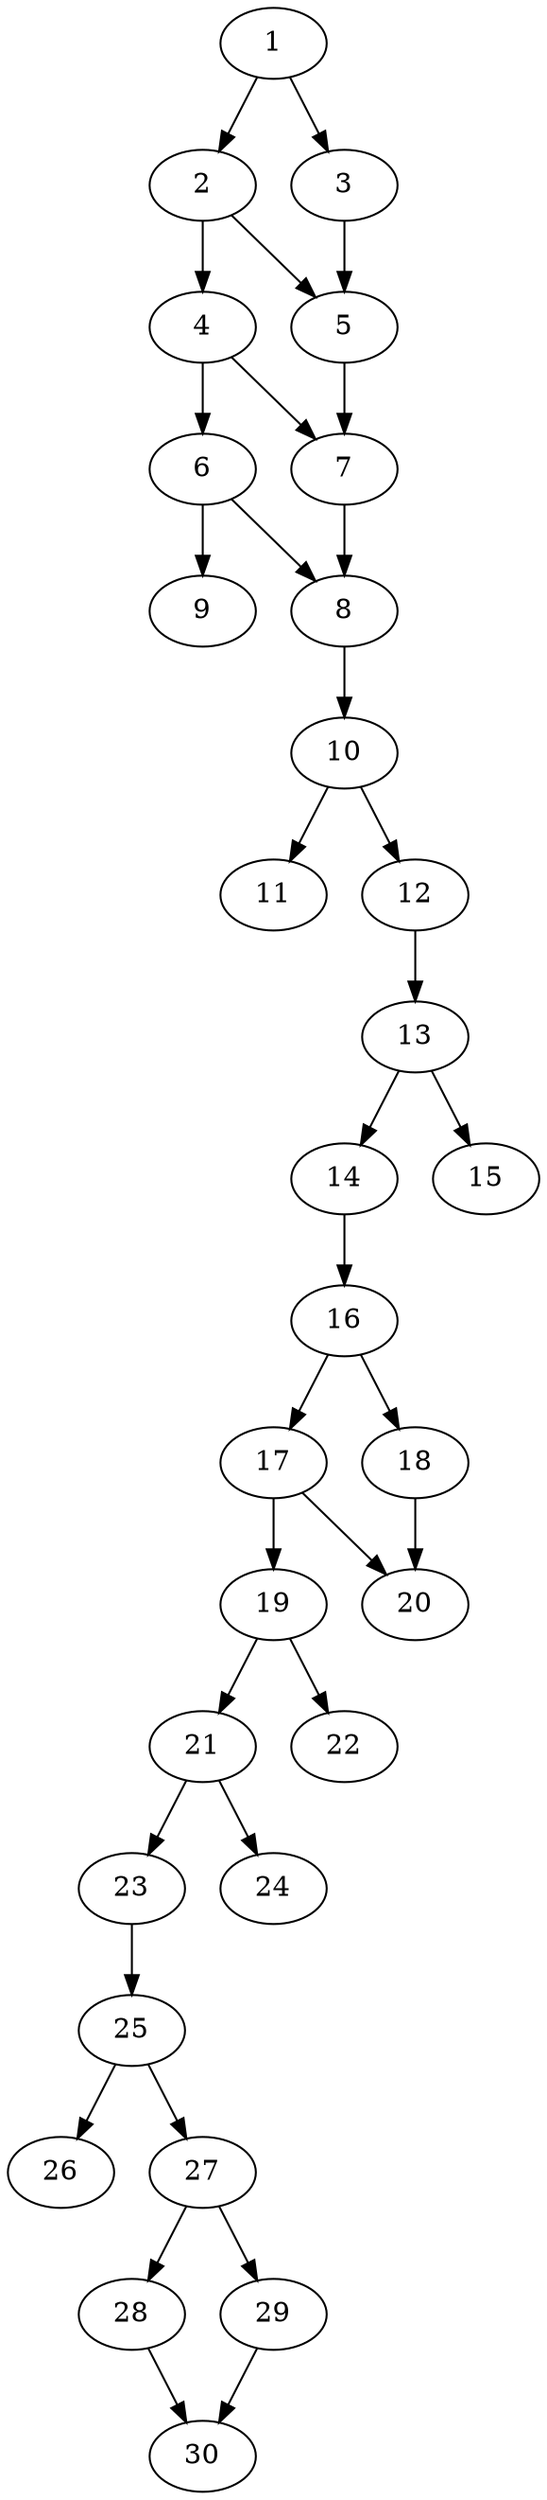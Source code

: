 // DAG automatically generated by daggen at Thu Oct  3 14:04:19 2019
// ./daggen --dot -n 30 --ccr 0.3 --fat 0.3 --regular 0.5 --density 0.6 --mindata 5242880 --maxdata 52428800 
digraph G {
  1 [size="144974507", alpha="0.07", expect_size="43492352"] 
  1 -> 2 [size ="43492352"]
  1 -> 3 [size ="43492352"]
  2 [size="102004053", alpha="0.18", expect_size="30601216"] 
  2 -> 4 [size ="30601216"]
  2 -> 5 [size ="30601216"]
  3 [size="41625600", alpha="0.04", expect_size="12487680"] 
  3 -> 5 [size ="12487680"]
  4 [size="108141227", alpha="0.11", expect_size="32442368"] 
  4 -> 6 [size ="32442368"]
  4 -> 7 [size ="32442368"]
  5 [size="19903147", alpha="0.09", expect_size="5970944"] 
  5 -> 7 [size ="5970944"]
  6 [size="140595200", alpha="0.07", expect_size="42178560"] 
  6 -> 8 [size ="42178560"]
  6 -> 9 [size ="42178560"]
  7 [size="165642240", alpha="0.07", expect_size="49692672"] 
  7 -> 8 [size ="49692672"]
  8 [size="155197440", alpha="0.05", expect_size="46559232"] 
  8 -> 10 [size ="46559232"]
  9 [size="113749333", alpha="0.02", expect_size="34124800"] 
  10 [size="166109867", alpha="0.13", expect_size="49832960"] 
  10 -> 11 [size ="49832960"]
  10 -> 12 [size ="49832960"]
  11 [size="48667307", alpha="0.10", expect_size="14600192"] 
  12 [size="105601707", alpha="0.06", expect_size="31680512"] 
  12 -> 13 [size ="31680512"]
  13 [size="88231253", alpha="0.05", expect_size="26469376"] 
  13 -> 14 [size ="26469376"]
  13 -> 15 [size ="26469376"]
  14 [size="117544960", alpha="0.11", expect_size="35263488"] 
  14 -> 16 [size ="35263488"]
  15 [size="48954027", alpha="0.05", expect_size="14686208"] 
  16 [size="120384853", alpha="0.14", expect_size="36115456"] 
  16 -> 17 [size ="36115456"]
  16 -> 18 [size ="36115456"]
  17 [size="172875093", alpha="0.15", expect_size="51862528"] 
  17 -> 19 [size ="51862528"]
  17 -> 20 [size ="51862528"]
  18 [size="72946347", alpha="0.01", expect_size="21883904"] 
  18 -> 20 [size ="21883904"]
  19 [size="108366507", alpha="0.07", expect_size="32509952"] 
  19 -> 21 [size ="32509952"]
  19 -> 22 [size ="32509952"]
  20 [size="122781013", alpha="0.06", expect_size="36834304"] 
  21 [size="66071893", alpha="0.00", expect_size="19821568"] 
  21 -> 23 [size ="19821568"]
  21 -> 24 [size ="19821568"]
  22 [size="145131520", alpha="0.05", expect_size="43539456"] 
  23 [size="37430613", alpha="0.14", expect_size="11229184"] 
  23 -> 25 [size ="11229184"]
  24 [size="73908907", alpha="0.14", expect_size="22172672"] 
  25 [size="161259520", alpha="0.14", expect_size="48377856"] 
  25 -> 26 [size ="48377856"]
  25 -> 27 [size ="48377856"]
  26 [size="46359893", alpha="0.10", expect_size="13907968"] 
  27 [size="159894187", alpha="0.05", expect_size="47968256"] 
  27 -> 28 [size ="47968256"]
  27 -> 29 [size ="47968256"]
  28 [size="118780587", alpha="0.17", expect_size="35634176"] 
  28 -> 30 [size ="35634176"]
  29 [size="129078613", alpha="0.01", expect_size="38723584"] 
  29 -> 30 [size ="38723584"]
  30 [size="28013227", alpha="0.05", expect_size="8403968"] 
}
